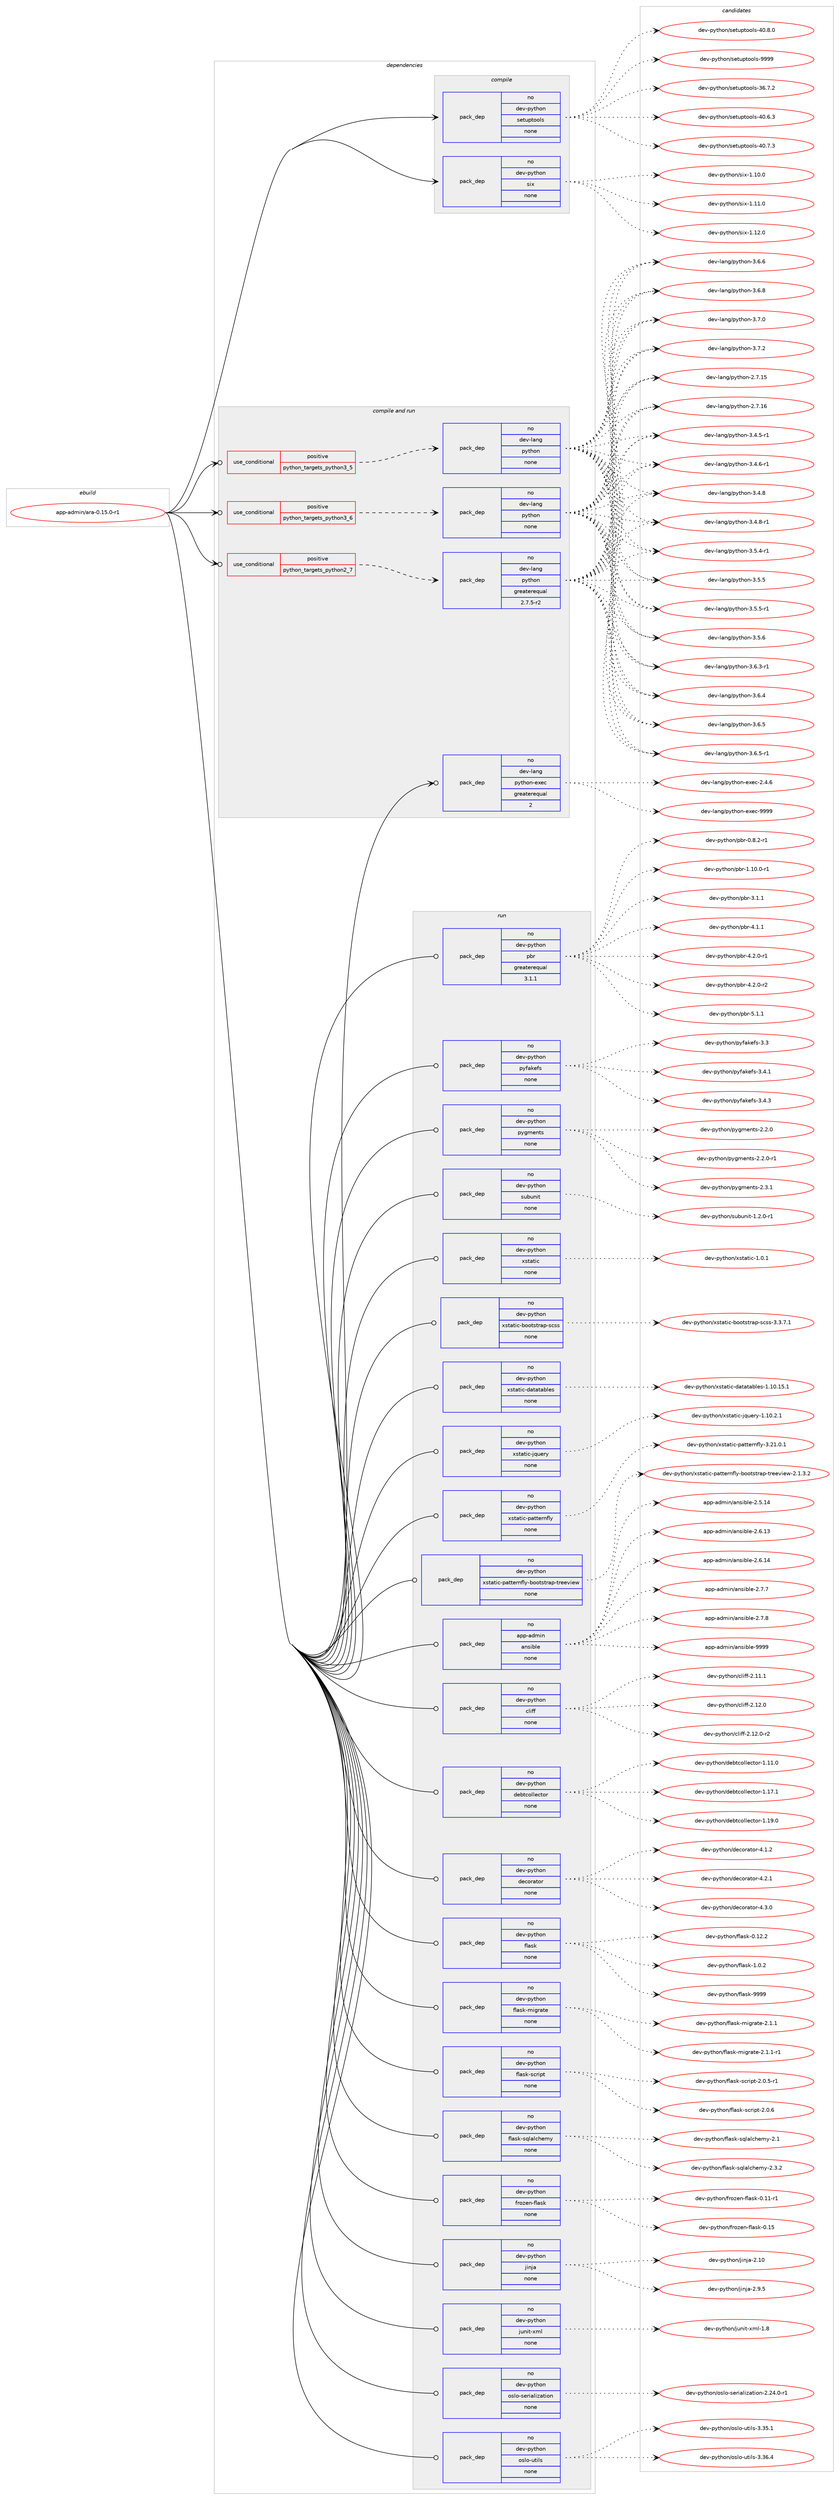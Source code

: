 digraph prolog {

# *************
# Graph options
# *************

newrank=true;
concentrate=true;
compound=true;
graph [rankdir=LR,fontname=Helvetica,fontsize=10,ranksep=1.5];#, ranksep=2.5, nodesep=0.2];
edge  [arrowhead=vee];
node  [fontname=Helvetica,fontsize=10];

# **********
# The ebuild
# **********

subgraph cluster_leftcol {
color=gray;
rank=same;
label=<<i>ebuild</i>>;
id [label="app-admin/ara-0.15.0-r1", color=red, width=4, href="../app-admin/ara-0.15.0-r1.svg"];
}

# ****************
# The dependencies
# ****************

subgraph cluster_midcol {
color=gray;
label=<<i>dependencies</i>>;
subgraph cluster_compile {
fillcolor="#eeeeee";
style=filled;
label=<<i>compile</i>>;
subgraph pack899775 {
dependency1263959 [label=<<TABLE BORDER="0" CELLBORDER="1" CELLSPACING="0" CELLPADDING="4" WIDTH="220"><TR><TD ROWSPAN="6" CELLPADDING="30">pack_dep</TD></TR><TR><TD WIDTH="110">no</TD></TR><TR><TD>dev-python</TD></TR><TR><TD>setuptools</TD></TR><TR><TD>none</TD></TR><TR><TD></TD></TR></TABLE>>, shape=none, color=blue];
}
id:e -> dependency1263959:w [weight=20,style="solid",arrowhead="vee"];
subgraph pack899776 {
dependency1263960 [label=<<TABLE BORDER="0" CELLBORDER="1" CELLSPACING="0" CELLPADDING="4" WIDTH="220"><TR><TD ROWSPAN="6" CELLPADDING="30">pack_dep</TD></TR><TR><TD WIDTH="110">no</TD></TR><TR><TD>dev-python</TD></TR><TR><TD>six</TD></TR><TR><TD>none</TD></TR><TR><TD></TD></TR></TABLE>>, shape=none, color=blue];
}
id:e -> dependency1263960:w [weight=20,style="solid",arrowhead="vee"];
}
subgraph cluster_compileandrun {
fillcolor="#eeeeee";
style=filled;
label=<<i>compile and run</i>>;
subgraph cond344611 {
dependency1263961 [label=<<TABLE BORDER="0" CELLBORDER="1" CELLSPACING="0" CELLPADDING="4"><TR><TD ROWSPAN="3" CELLPADDING="10">use_conditional</TD></TR><TR><TD>positive</TD></TR><TR><TD>python_targets_python2_7</TD></TR></TABLE>>, shape=none, color=red];
subgraph pack899777 {
dependency1263962 [label=<<TABLE BORDER="0" CELLBORDER="1" CELLSPACING="0" CELLPADDING="4" WIDTH="220"><TR><TD ROWSPAN="6" CELLPADDING="30">pack_dep</TD></TR><TR><TD WIDTH="110">no</TD></TR><TR><TD>dev-lang</TD></TR><TR><TD>python</TD></TR><TR><TD>greaterequal</TD></TR><TR><TD>2.7.5-r2</TD></TR></TABLE>>, shape=none, color=blue];
}
dependency1263961:e -> dependency1263962:w [weight=20,style="dashed",arrowhead="vee"];
}
id:e -> dependency1263961:w [weight=20,style="solid",arrowhead="odotvee"];
subgraph cond344612 {
dependency1263963 [label=<<TABLE BORDER="0" CELLBORDER="1" CELLSPACING="0" CELLPADDING="4"><TR><TD ROWSPAN="3" CELLPADDING="10">use_conditional</TD></TR><TR><TD>positive</TD></TR><TR><TD>python_targets_python3_5</TD></TR></TABLE>>, shape=none, color=red];
subgraph pack899778 {
dependency1263964 [label=<<TABLE BORDER="0" CELLBORDER="1" CELLSPACING="0" CELLPADDING="4" WIDTH="220"><TR><TD ROWSPAN="6" CELLPADDING="30">pack_dep</TD></TR><TR><TD WIDTH="110">no</TD></TR><TR><TD>dev-lang</TD></TR><TR><TD>python</TD></TR><TR><TD>none</TD></TR><TR><TD></TD></TR></TABLE>>, shape=none, color=blue];
}
dependency1263963:e -> dependency1263964:w [weight=20,style="dashed",arrowhead="vee"];
}
id:e -> dependency1263963:w [weight=20,style="solid",arrowhead="odotvee"];
subgraph cond344613 {
dependency1263965 [label=<<TABLE BORDER="0" CELLBORDER="1" CELLSPACING="0" CELLPADDING="4"><TR><TD ROWSPAN="3" CELLPADDING="10">use_conditional</TD></TR><TR><TD>positive</TD></TR><TR><TD>python_targets_python3_6</TD></TR></TABLE>>, shape=none, color=red];
subgraph pack899779 {
dependency1263966 [label=<<TABLE BORDER="0" CELLBORDER="1" CELLSPACING="0" CELLPADDING="4" WIDTH="220"><TR><TD ROWSPAN="6" CELLPADDING="30">pack_dep</TD></TR><TR><TD WIDTH="110">no</TD></TR><TR><TD>dev-lang</TD></TR><TR><TD>python</TD></TR><TR><TD>none</TD></TR><TR><TD></TD></TR></TABLE>>, shape=none, color=blue];
}
dependency1263965:e -> dependency1263966:w [weight=20,style="dashed",arrowhead="vee"];
}
id:e -> dependency1263965:w [weight=20,style="solid",arrowhead="odotvee"];
subgraph pack899780 {
dependency1263967 [label=<<TABLE BORDER="0" CELLBORDER="1" CELLSPACING="0" CELLPADDING="4" WIDTH="220"><TR><TD ROWSPAN="6" CELLPADDING="30">pack_dep</TD></TR><TR><TD WIDTH="110">no</TD></TR><TR><TD>dev-lang</TD></TR><TR><TD>python-exec</TD></TR><TR><TD>greaterequal</TD></TR><TR><TD>2</TD></TR></TABLE>>, shape=none, color=blue];
}
id:e -> dependency1263967:w [weight=20,style="solid",arrowhead="odotvee"];
}
subgraph cluster_run {
fillcolor="#eeeeee";
style=filled;
label=<<i>run</i>>;
subgraph pack899781 {
dependency1263968 [label=<<TABLE BORDER="0" CELLBORDER="1" CELLSPACING="0" CELLPADDING="4" WIDTH="220"><TR><TD ROWSPAN="6" CELLPADDING="30">pack_dep</TD></TR><TR><TD WIDTH="110">no</TD></TR><TR><TD>app-admin</TD></TR><TR><TD>ansible</TD></TR><TR><TD>none</TD></TR><TR><TD></TD></TR></TABLE>>, shape=none, color=blue];
}
id:e -> dependency1263968:w [weight=20,style="solid",arrowhead="odot"];
subgraph pack899782 {
dependency1263969 [label=<<TABLE BORDER="0" CELLBORDER="1" CELLSPACING="0" CELLPADDING="4" WIDTH="220"><TR><TD ROWSPAN="6" CELLPADDING="30">pack_dep</TD></TR><TR><TD WIDTH="110">no</TD></TR><TR><TD>dev-python</TD></TR><TR><TD>cliff</TD></TR><TR><TD>none</TD></TR><TR><TD></TD></TR></TABLE>>, shape=none, color=blue];
}
id:e -> dependency1263969:w [weight=20,style="solid",arrowhead="odot"];
subgraph pack899783 {
dependency1263970 [label=<<TABLE BORDER="0" CELLBORDER="1" CELLSPACING="0" CELLPADDING="4" WIDTH="220"><TR><TD ROWSPAN="6" CELLPADDING="30">pack_dep</TD></TR><TR><TD WIDTH="110">no</TD></TR><TR><TD>dev-python</TD></TR><TR><TD>debtcollector</TD></TR><TR><TD>none</TD></TR><TR><TD></TD></TR></TABLE>>, shape=none, color=blue];
}
id:e -> dependency1263970:w [weight=20,style="solid",arrowhead="odot"];
subgraph pack899784 {
dependency1263971 [label=<<TABLE BORDER="0" CELLBORDER="1" CELLSPACING="0" CELLPADDING="4" WIDTH="220"><TR><TD ROWSPAN="6" CELLPADDING="30">pack_dep</TD></TR><TR><TD WIDTH="110">no</TD></TR><TR><TD>dev-python</TD></TR><TR><TD>decorator</TD></TR><TR><TD>none</TD></TR><TR><TD></TD></TR></TABLE>>, shape=none, color=blue];
}
id:e -> dependency1263971:w [weight=20,style="solid",arrowhead="odot"];
subgraph pack899785 {
dependency1263972 [label=<<TABLE BORDER="0" CELLBORDER="1" CELLSPACING="0" CELLPADDING="4" WIDTH="220"><TR><TD ROWSPAN="6" CELLPADDING="30">pack_dep</TD></TR><TR><TD WIDTH="110">no</TD></TR><TR><TD>dev-python</TD></TR><TR><TD>flask</TD></TR><TR><TD>none</TD></TR><TR><TD></TD></TR></TABLE>>, shape=none, color=blue];
}
id:e -> dependency1263972:w [weight=20,style="solid",arrowhead="odot"];
subgraph pack899786 {
dependency1263973 [label=<<TABLE BORDER="0" CELLBORDER="1" CELLSPACING="0" CELLPADDING="4" WIDTH="220"><TR><TD ROWSPAN="6" CELLPADDING="30">pack_dep</TD></TR><TR><TD WIDTH="110">no</TD></TR><TR><TD>dev-python</TD></TR><TR><TD>flask-migrate</TD></TR><TR><TD>none</TD></TR><TR><TD></TD></TR></TABLE>>, shape=none, color=blue];
}
id:e -> dependency1263973:w [weight=20,style="solid",arrowhead="odot"];
subgraph pack899787 {
dependency1263974 [label=<<TABLE BORDER="0" CELLBORDER="1" CELLSPACING="0" CELLPADDING="4" WIDTH="220"><TR><TD ROWSPAN="6" CELLPADDING="30">pack_dep</TD></TR><TR><TD WIDTH="110">no</TD></TR><TR><TD>dev-python</TD></TR><TR><TD>flask-script</TD></TR><TR><TD>none</TD></TR><TR><TD></TD></TR></TABLE>>, shape=none, color=blue];
}
id:e -> dependency1263974:w [weight=20,style="solid",arrowhead="odot"];
subgraph pack899788 {
dependency1263975 [label=<<TABLE BORDER="0" CELLBORDER="1" CELLSPACING="0" CELLPADDING="4" WIDTH="220"><TR><TD ROWSPAN="6" CELLPADDING="30">pack_dep</TD></TR><TR><TD WIDTH="110">no</TD></TR><TR><TD>dev-python</TD></TR><TR><TD>flask-sqlalchemy</TD></TR><TR><TD>none</TD></TR><TR><TD></TD></TR></TABLE>>, shape=none, color=blue];
}
id:e -> dependency1263975:w [weight=20,style="solid",arrowhead="odot"];
subgraph pack899789 {
dependency1263976 [label=<<TABLE BORDER="0" CELLBORDER="1" CELLSPACING="0" CELLPADDING="4" WIDTH="220"><TR><TD ROWSPAN="6" CELLPADDING="30">pack_dep</TD></TR><TR><TD WIDTH="110">no</TD></TR><TR><TD>dev-python</TD></TR><TR><TD>frozen-flask</TD></TR><TR><TD>none</TD></TR><TR><TD></TD></TR></TABLE>>, shape=none, color=blue];
}
id:e -> dependency1263976:w [weight=20,style="solid",arrowhead="odot"];
subgraph pack899790 {
dependency1263977 [label=<<TABLE BORDER="0" CELLBORDER="1" CELLSPACING="0" CELLPADDING="4" WIDTH="220"><TR><TD ROWSPAN="6" CELLPADDING="30">pack_dep</TD></TR><TR><TD WIDTH="110">no</TD></TR><TR><TD>dev-python</TD></TR><TR><TD>jinja</TD></TR><TR><TD>none</TD></TR><TR><TD></TD></TR></TABLE>>, shape=none, color=blue];
}
id:e -> dependency1263977:w [weight=20,style="solid",arrowhead="odot"];
subgraph pack899791 {
dependency1263978 [label=<<TABLE BORDER="0" CELLBORDER="1" CELLSPACING="0" CELLPADDING="4" WIDTH="220"><TR><TD ROWSPAN="6" CELLPADDING="30">pack_dep</TD></TR><TR><TD WIDTH="110">no</TD></TR><TR><TD>dev-python</TD></TR><TR><TD>junit-xml</TD></TR><TR><TD>none</TD></TR><TR><TD></TD></TR></TABLE>>, shape=none, color=blue];
}
id:e -> dependency1263978:w [weight=20,style="solid",arrowhead="odot"];
subgraph pack899792 {
dependency1263979 [label=<<TABLE BORDER="0" CELLBORDER="1" CELLSPACING="0" CELLPADDING="4" WIDTH="220"><TR><TD ROWSPAN="6" CELLPADDING="30">pack_dep</TD></TR><TR><TD WIDTH="110">no</TD></TR><TR><TD>dev-python</TD></TR><TR><TD>oslo-serialization</TD></TR><TR><TD>none</TD></TR><TR><TD></TD></TR></TABLE>>, shape=none, color=blue];
}
id:e -> dependency1263979:w [weight=20,style="solid",arrowhead="odot"];
subgraph pack899793 {
dependency1263980 [label=<<TABLE BORDER="0" CELLBORDER="1" CELLSPACING="0" CELLPADDING="4" WIDTH="220"><TR><TD ROWSPAN="6" CELLPADDING="30">pack_dep</TD></TR><TR><TD WIDTH="110">no</TD></TR><TR><TD>dev-python</TD></TR><TR><TD>oslo-utils</TD></TR><TR><TD>none</TD></TR><TR><TD></TD></TR></TABLE>>, shape=none, color=blue];
}
id:e -> dependency1263980:w [weight=20,style="solid",arrowhead="odot"];
subgraph pack899794 {
dependency1263981 [label=<<TABLE BORDER="0" CELLBORDER="1" CELLSPACING="0" CELLPADDING="4" WIDTH="220"><TR><TD ROWSPAN="6" CELLPADDING="30">pack_dep</TD></TR><TR><TD WIDTH="110">no</TD></TR><TR><TD>dev-python</TD></TR><TR><TD>pbr</TD></TR><TR><TD>greaterequal</TD></TR><TR><TD>3.1.1</TD></TR></TABLE>>, shape=none, color=blue];
}
id:e -> dependency1263981:w [weight=20,style="solid",arrowhead="odot"];
subgraph pack899795 {
dependency1263982 [label=<<TABLE BORDER="0" CELLBORDER="1" CELLSPACING="0" CELLPADDING="4" WIDTH="220"><TR><TD ROWSPAN="6" CELLPADDING="30">pack_dep</TD></TR><TR><TD WIDTH="110">no</TD></TR><TR><TD>dev-python</TD></TR><TR><TD>pyfakefs</TD></TR><TR><TD>none</TD></TR><TR><TD></TD></TR></TABLE>>, shape=none, color=blue];
}
id:e -> dependency1263982:w [weight=20,style="solid",arrowhead="odot"];
subgraph pack899796 {
dependency1263983 [label=<<TABLE BORDER="0" CELLBORDER="1" CELLSPACING="0" CELLPADDING="4" WIDTH="220"><TR><TD ROWSPAN="6" CELLPADDING="30">pack_dep</TD></TR><TR><TD WIDTH="110">no</TD></TR><TR><TD>dev-python</TD></TR><TR><TD>pygments</TD></TR><TR><TD>none</TD></TR><TR><TD></TD></TR></TABLE>>, shape=none, color=blue];
}
id:e -> dependency1263983:w [weight=20,style="solid",arrowhead="odot"];
subgraph pack899797 {
dependency1263984 [label=<<TABLE BORDER="0" CELLBORDER="1" CELLSPACING="0" CELLPADDING="4" WIDTH="220"><TR><TD ROWSPAN="6" CELLPADDING="30">pack_dep</TD></TR><TR><TD WIDTH="110">no</TD></TR><TR><TD>dev-python</TD></TR><TR><TD>subunit</TD></TR><TR><TD>none</TD></TR><TR><TD></TD></TR></TABLE>>, shape=none, color=blue];
}
id:e -> dependency1263984:w [weight=20,style="solid",arrowhead="odot"];
subgraph pack899798 {
dependency1263985 [label=<<TABLE BORDER="0" CELLBORDER="1" CELLSPACING="0" CELLPADDING="4" WIDTH="220"><TR><TD ROWSPAN="6" CELLPADDING="30">pack_dep</TD></TR><TR><TD WIDTH="110">no</TD></TR><TR><TD>dev-python</TD></TR><TR><TD>xstatic</TD></TR><TR><TD>none</TD></TR><TR><TD></TD></TR></TABLE>>, shape=none, color=blue];
}
id:e -> dependency1263985:w [weight=20,style="solid",arrowhead="odot"];
subgraph pack899799 {
dependency1263986 [label=<<TABLE BORDER="0" CELLBORDER="1" CELLSPACING="0" CELLPADDING="4" WIDTH="220"><TR><TD ROWSPAN="6" CELLPADDING="30">pack_dep</TD></TR><TR><TD WIDTH="110">no</TD></TR><TR><TD>dev-python</TD></TR><TR><TD>xstatic-bootstrap-scss</TD></TR><TR><TD>none</TD></TR><TR><TD></TD></TR></TABLE>>, shape=none, color=blue];
}
id:e -> dependency1263986:w [weight=20,style="solid",arrowhead="odot"];
subgraph pack899800 {
dependency1263987 [label=<<TABLE BORDER="0" CELLBORDER="1" CELLSPACING="0" CELLPADDING="4" WIDTH="220"><TR><TD ROWSPAN="6" CELLPADDING="30">pack_dep</TD></TR><TR><TD WIDTH="110">no</TD></TR><TR><TD>dev-python</TD></TR><TR><TD>xstatic-datatables</TD></TR><TR><TD>none</TD></TR><TR><TD></TD></TR></TABLE>>, shape=none, color=blue];
}
id:e -> dependency1263987:w [weight=20,style="solid",arrowhead="odot"];
subgraph pack899801 {
dependency1263988 [label=<<TABLE BORDER="0" CELLBORDER="1" CELLSPACING="0" CELLPADDING="4" WIDTH="220"><TR><TD ROWSPAN="6" CELLPADDING="30">pack_dep</TD></TR><TR><TD WIDTH="110">no</TD></TR><TR><TD>dev-python</TD></TR><TR><TD>xstatic-jquery</TD></TR><TR><TD>none</TD></TR><TR><TD></TD></TR></TABLE>>, shape=none, color=blue];
}
id:e -> dependency1263988:w [weight=20,style="solid",arrowhead="odot"];
subgraph pack899802 {
dependency1263989 [label=<<TABLE BORDER="0" CELLBORDER="1" CELLSPACING="0" CELLPADDING="4" WIDTH="220"><TR><TD ROWSPAN="6" CELLPADDING="30">pack_dep</TD></TR><TR><TD WIDTH="110">no</TD></TR><TR><TD>dev-python</TD></TR><TR><TD>xstatic-patternfly</TD></TR><TR><TD>none</TD></TR><TR><TD></TD></TR></TABLE>>, shape=none, color=blue];
}
id:e -> dependency1263989:w [weight=20,style="solid",arrowhead="odot"];
subgraph pack899803 {
dependency1263990 [label=<<TABLE BORDER="0" CELLBORDER="1" CELLSPACING="0" CELLPADDING="4" WIDTH="220"><TR><TD ROWSPAN="6" CELLPADDING="30">pack_dep</TD></TR><TR><TD WIDTH="110">no</TD></TR><TR><TD>dev-python</TD></TR><TR><TD>xstatic-patternfly-bootstrap-treeview</TD></TR><TR><TD>none</TD></TR><TR><TD></TD></TR></TABLE>>, shape=none, color=blue];
}
id:e -> dependency1263990:w [weight=20,style="solid",arrowhead="odot"];
}
}

# **************
# The candidates
# **************

subgraph cluster_choices {
rank=same;
color=gray;
label=<<i>candidates</i>>;

subgraph choice899775 {
color=black;
nodesep=1;
choice100101118451121211161041111104711510111611711211611111110811545515446554650 [label="dev-python/setuptools-36.7.2", color=red, width=4,href="../dev-python/setuptools-36.7.2.svg"];
choice100101118451121211161041111104711510111611711211611111110811545524846544651 [label="dev-python/setuptools-40.6.3", color=red, width=4,href="../dev-python/setuptools-40.6.3.svg"];
choice100101118451121211161041111104711510111611711211611111110811545524846554651 [label="dev-python/setuptools-40.7.3", color=red, width=4,href="../dev-python/setuptools-40.7.3.svg"];
choice100101118451121211161041111104711510111611711211611111110811545524846564648 [label="dev-python/setuptools-40.8.0", color=red, width=4,href="../dev-python/setuptools-40.8.0.svg"];
choice10010111845112121116104111110471151011161171121161111111081154557575757 [label="dev-python/setuptools-9999", color=red, width=4,href="../dev-python/setuptools-9999.svg"];
dependency1263959:e -> choice100101118451121211161041111104711510111611711211611111110811545515446554650:w [style=dotted,weight="100"];
dependency1263959:e -> choice100101118451121211161041111104711510111611711211611111110811545524846544651:w [style=dotted,weight="100"];
dependency1263959:e -> choice100101118451121211161041111104711510111611711211611111110811545524846554651:w [style=dotted,weight="100"];
dependency1263959:e -> choice100101118451121211161041111104711510111611711211611111110811545524846564648:w [style=dotted,weight="100"];
dependency1263959:e -> choice10010111845112121116104111110471151011161171121161111111081154557575757:w [style=dotted,weight="100"];
}
subgraph choice899776 {
color=black;
nodesep=1;
choice100101118451121211161041111104711510512045494649484648 [label="dev-python/six-1.10.0", color=red, width=4,href="../dev-python/six-1.10.0.svg"];
choice100101118451121211161041111104711510512045494649494648 [label="dev-python/six-1.11.0", color=red, width=4,href="../dev-python/six-1.11.0.svg"];
choice100101118451121211161041111104711510512045494649504648 [label="dev-python/six-1.12.0", color=red, width=4,href="../dev-python/six-1.12.0.svg"];
dependency1263960:e -> choice100101118451121211161041111104711510512045494649484648:w [style=dotted,weight="100"];
dependency1263960:e -> choice100101118451121211161041111104711510512045494649494648:w [style=dotted,weight="100"];
dependency1263960:e -> choice100101118451121211161041111104711510512045494649504648:w [style=dotted,weight="100"];
}
subgraph choice899777 {
color=black;
nodesep=1;
choice10010111845108971101034711212111610411111045504655464953 [label="dev-lang/python-2.7.15", color=red, width=4,href="../dev-lang/python-2.7.15.svg"];
choice10010111845108971101034711212111610411111045504655464954 [label="dev-lang/python-2.7.16", color=red, width=4,href="../dev-lang/python-2.7.16.svg"];
choice1001011184510897110103471121211161041111104551465246534511449 [label="dev-lang/python-3.4.5-r1", color=red, width=4,href="../dev-lang/python-3.4.5-r1.svg"];
choice1001011184510897110103471121211161041111104551465246544511449 [label="dev-lang/python-3.4.6-r1", color=red, width=4,href="../dev-lang/python-3.4.6-r1.svg"];
choice100101118451089711010347112121116104111110455146524656 [label="dev-lang/python-3.4.8", color=red, width=4,href="../dev-lang/python-3.4.8.svg"];
choice1001011184510897110103471121211161041111104551465246564511449 [label="dev-lang/python-3.4.8-r1", color=red, width=4,href="../dev-lang/python-3.4.8-r1.svg"];
choice1001011184510897110103471121211161041111104551465346524511449 [label="dev-lang/python-3.5.4-r1", color=red, width=4,href="../dev-lang/python-3.5.4-r1.svg"];
choice100101118451089711010347112121116104111110455146534653 [label="dev-lang/python-3.5.5", color=red, width=4,href="../dev-lang/python-3.5.5.svg"];
choice1001011184510897110103471121211161041111104551465346534511449 [label="dev-lang/python-3.5.5-r1", color=red, width=4,href="../dev-lang/python-3.5.5-r1.svg"];
choice100101118451089711010347112121116104111110455146534654 [label="dev-lang/python-3.5.6", color=red, width=4,href="../dev-lang/python-3.5.6.svg"];
choice1001011184510897110103471121211161041111104551465446514511449 [label="dev-lang/python-3.6.3-r1", color=red, width=4,href="../dev-lang/python-3.6.3-r1.svg"];
choice100101118451089711010347112121116104111110455146544652 [label="dev-lang/python-3.6.4", color=red, width=4,href="../dev-lang/python-3.6.4.svg"];
choice100101118451089711010347112121116104111110455146544653 [label="dev-lang/python-3.6.5", color=red, width=4,href="../dev-lang/python-3.6.5.svg"];
choice1001011184510897110103471121211161041111104551465446534511449 [label="dev-lang/python-3.6.5-r1", color=red, width=4,href="../dev-lang/python-3.6.5-r1.svg"];
choice100101118451089711010347112121116104111110455146544654 [label="dev-lang/python-3.6.6", color=red, width=4,href="../dev-lang/python-3.6.6.svg"];
choice100101118451089711010347112121116104111110455146544656 [label="dev-lang/python-3.6.8", color=red, width=4,href="../dev-lang/python-3.6.8.svg"];
choice100101118451089711010347112121116104111110455146554648 [label="dev-lang/python-3.7.0", color=red, width=4,href="../dev-lang/python-3.7.0.svg"];
choice100101118451089711010347112121116104111110455146554650 [label="dev-lang/python-3.7.2", color=red, width=4,href="../dev-lang/python-3.7.2.svg"];
dependency1263962:e -> choice10010111845108971101034711212111610411111045504655464953:w [style=dotted,weight="100"];
dependency1263962:e -> choice10010111845108971101034711212111610411111045504655464954:w [style=dotted,weight="100"];
dependency1263962:e -> choice1001011184510897110103471121211161041111104551465246534511449:w [style=dotted,weight="100"];
dependency1263962:e -> choice1001011184510897110103471121211161041111104551465246544511449:w [style=dotted,weight="100"];
dependency1263962:e -> choice100101118451089711010347112121116104111110455146524656:w [style=dotted,weight="100"];
dependency1263962:e -> choice1001011184510897110103471121211161041111104551465246564511449:w [style=dotted,weight="100"];
dependency1263962:e -> choice1001011184510897110103471121211161041111104551465346524511449:w [style=dotted,weight="100"];
dependency1263962:e -> choice100101118451089711010347112121116104111110455146534653:w [style=dotted,weight="100"];
dependency1263962:e -> choice1001011184510897110103471121211161041111104551465346534511449:w [style=dotted,weight="100"];
dependency1263962:e -> choice100101118451089711010347112121116104111110455146534654:w [style=dotted,weight="100"];
dependency1263962:e -> choice1001011184510897110103471121211161041111104551465446514511449:w [style=dotted,weight="100"];
dependency1263962:e -> choice100101118451089711010347112121116104111110455146544652:w [style=dotted,weight="100"];
dependency1263962:e -> choice100101118451089711010347112121116104111110455146544653:w [style=dotted,weight="100"];
dependency1263962:e -> choice1001011184510897110103471121211161041111104551465446534511449:w [style=dotted,weight="100"];
dependency1263962:e -> choice100101118451089711010347112121116104111110455146544654:w [style=dotted,weight="100"];
dependency1263962:e -> choice100101118451089711010347112121116104111110455146544656:w [style=dotted,weight="100"];
dependency1263962:e -> choice100101118451089711010347112121116104111110455146554648:w [style=dotted,weight="100"];
dependency1263962:e -> choice100101118451089711010347112121116104111110455146554650:w [style=dotted,weight="100"];
}
subgraph choice899778 {
color=black;
nodesep=1;
choice10010111845108971101034711212111610411111045504655464953 [label="dev-lang/python-2.7.15", color=red, width=4,href="../dev-lang/python-2.7.15.svg"];
choice10010111845108971101034711212111610411111045504655464954 [label="dev-lang/python-2.7.16", color=red, width=4,href="../dev-lang/python-2.7.16.svg"];
choice1001011184510897110103471121211161041111104551465246534511449 [label="dev-lang/python-3.4.5-r1", color=red, width=4,href="../dev-lang/python-3.4.5-r1.svg"];
choice1001011184510897110103471121211161041111104551465246544511449 [label="dev-lang/python-3.4.6-r1", color=red, width=4,href="../dev-lang/python-3.4.6-r1.svg"];
choice100101118451089711010347112121116104111110455146524656 [label="dev-lang/python-3.4.8", color=red, width=4,href="../dev-lang/python-3.4.8.svg"];
choice1001011184510897110103471121211161041111104551465246564511449 [label="dev-lang/python-3.4.8-r1", color=red, width=4,href="../dev-lang/python-3.4.8-r1.svg"];
choice1001011184510897110103471121211161041111104551465346524511449 [label="dev-lang/python-3.5.4-r1", color=red, width=4,href="../dev-lang/python-3.5.4-r1.svg"];
choice100101118451089711010347112121116104111110455146534653 [label="dev-lang/python-3.5.5", color=red, width=4,href="../dev-lang/python-3.5.5.svg"];
choice1001011184510897110103471121211161041111104551465346534511449 [label="dev-lang/python-3.5.5-r1", color=red, width=4,href="../dev-lang/python-3.5.5-r1.svg"];
choice100101118451089711010347112121116104111110455146534654 [label="dev-lang/python-3.5.6", color=red, width=4,href="../dev-lang/python-3.5.6.svg"];
choice1001011184510897110103471121211161041111104551465446514511449 [label="dev-lang/python-3.6.3-r1", color=red, width=4,href="../dev-lang/python-3.6.3-r1.svg"];
choice100101118451089711010347112121116104111110455146544652 [label="dev-lang/python-3.6.4", color=red, width=4,href="../dev-lang/python-3.6.4.svg"];
choice100101118451089711010347112121116104111110455146544653 [label="dev-lang/python-3.6.5", color=red, width=4,href="../dev-lang/python-3.6.5.svg"];
choice1001011184510897110103471121211161041111104551465446534511449 [label="dev-lang/python-3.6.5-r1", color=red, width=4,href="../dev-lang/python-3.6.5-r1.svg"];
choice100101118451089711010347112121116104111110455146544654 [label="dev-lang/python-3.6.6", color=red, width=4,href="../dev-lang/python-3.6.6.svg"];
choice100101118451089711010347112121116104111110455146544656 [label="dev-lang/python-3.6.8", color=red, width=4,href="../dev-lang/python-3.6.8.svg"];
choice100101118451089711010347112121116104111110455146554648 [label="dev-lang/python-3.7.0", color=red, width=4,href="../dev-lang/python-3.7.0.svg"];
choice100101118451089711010347112121116104111110455146554650 [label="dev-lang/python-3.7.2", color=red, width=4,href="../dev-lang/python-3.7.2.svg"];
dependency1263964:e -> choice10010111845108971101034711212111610411111045504655464953:w [style=dotted,weight="100"];
dependency1263964:e -> choice10010111845108971101034711212111610411111045504655464954:w [style=dotted,weight="100"];
dependency1263964:e -> choice1001011184510897110103471121211161041111104551465246534511449:w [style=dotted,weight="100"];
dependency1263964:e -> choice1001011184510897110103471121211161041111104551465246544511449:w [style=dotted,weight="100"];
dependency1263964:e -> choice100101118451089711010347112121116104111110455146524656:w [style=dotted,weight="100"];
dependency1263964:e -> choice1001011184510897110103471121211161041111104551465246564511449:w [style=dotted,weight="100"];
dependency1263964:e -> choice1001011184510897110103471121211161041111104551465346524511449:w [style=dotted,weight="100"];
dependency1263964:e -> choice100101118451089711010347112121116104111110455146534653:w [style=dotted,weight="100"];
dependency1263964:e -> choice1001011184510897110103471121211161041111104551465346534511449:w [style=dotted,weight="100"];
dependency1263964:e -> choice100101118451089711010347112121116104111110455146534654:w [style=dotted,weight="100"];
dependency1263964:e -> choice1001011184510897110103471121211161041111104551465446514511449:w [style=dotted,weight="100"];
dependency1263964:e -> choice100101118451089711010347112121116104111110455146544652:w [style=dotted,weight="100"];
dependency1263964:e -> choice100101118451089711010347112121116104111110455146544653:w [style=dotted,weight="100"];
dependency1263964:e -> choice1001011184510897110103471121211161041111104551465446534511449:w [style=dotted,weight="100"];
dependency1263964:e -> choice100101118451089711010347112121116104111110455146544654:w [style=dotted,weight="100"];
dependency1263964:e -> choice100101118451089711010347112121116104111110455146544656:w [style=dotted,weight="100"];
dependency1263964:e -> choice100101118451089711010347112121116104111110455146554648:w [style=dotted,weight="100"];
dependency1263964:e -> choice100101118451089711010347112121116104111110455146554650:w [style=dotted,weight="100"];
}
subgraph choice899779 {
color=black;
nodesep=1;
choice10010111845108971101034711212111610411111045504655464953 [label="dev-lang/python-2.7.15", color=red, width=4,href="../dev-lang/python-2.7.15.svg"];
choice10010111845108971101034711212111610411111045504655464954 [label="dev-lang/python-2.7.16", color=red, width=4,href="../dev-lang/python-2.7.16.svg"];
choice1001011184510897110103471121211161041111104551465246534511449 [label="dev-lang/python-3.4.5-r1", color=red, width=4,href="../dev-lang/python-3.4.5-r1.svg"];
choice1001011184510897110103471121211161041111104551465246544511449 [label="dev-lang/python-3.4.6-r1", color=red, width=4,href="../dev-lang/python-3.4.6-r1.svg"];
choice100101118451089711010347112121116104111110455146524656 [label="dev-lang/python-3.4.8", color=red, width=4,href="../dev-lang/python-3.4.8.svg"];
choice1001011184510897110103471121211161041111104551465246564511449 [label="dev-lang/python-3.4.8-r1", color=red, width=4,href="../dev-lang/python-3.4.8-r1.svg"];
choice1001011184510897110103471121211161041111104551465346524511449 [label="dev-lang/python-3.5.4-r1", color=red, width=4,href="../dev-lang/python-3.5.4-r1.svg"];
choice100101118451089711010347112121116104111110455146534653 [label="dev-lang/python-3.5.5", color=red, width=4,href="../dev-lang/python-3.5.5.svg"];
choice1001011184510897110103471121211161041111104551465346534511449 [label="dev-lang/python-3.5.5-r1", color=red, width=4,href="../dev-lang/python-3.5.5-r1.svg"];
choice100101118451089711010347112121116104111110455146534654 [label="dev-lang/python-3.5.6", color=red, width=4,href="../dev-lang/python-3.5.6.svg"];
choice1001011184510897110103471121211161041111104551465446514511449 [label="dev-lang/python-3.6.3-r1", color=red, width=4,href="../dev-lang/python-3.6.3-r1.svg"];
choice100101118451089711010347112121116104111110455146544652 [label="dev-lang/python-3.6.4", color=red, width=4,href="../dev-lang/python-3.6.4.svg"];
choice100101118451089711010347112121116104111110455146544653 [label="dev-lang/python-3.6.5", color=red, width=4,href="../dev-lang/python-3.6.5.svg"];
choice1001011184510897110103471121211161041111104551465446534511449 [label="dev-lang/python-3.6.5-r1", color=red, width=4,href="../dev-lang/python-3.6.5-r1.svg"];
choice100101118451089711010347112121116104111110455146544654 [label="dev-lang/python-3.6.6", color=red, width=4,href="../dev-lang/python-3.6.6.svg"];
choice100101118451089711010347112121116104111110455146544656 [label="dev-lang/python-3.6.8", color=red, width=4,href="../dev-lang/python-3.6.8.svg"];
choice100101118451089711010347112121116104111110455146554648 [label="dev-lang/python-3.7.0", color=red, width=4,href="../dev-lang/python-3.7.0.svg"];
choice100101118451089711010347112121116104111110455146554650 [label="dev-lang/python-3.7.2", color=red, width=4,href="../dev-lang/python-3.7.2.svg"];
dependency1263966:e -> choice10010111845108971101034711212111610411111045504655464953:w [style=dotted,weight="100"];
dependency1263966:e -> choice10010111845108971101034711212111610411111045504655464954:w [style=dotted,weight="100"];
dependency1263966:e -> choice1001011184510897110103471121211161041111104551465246534511449:w [style=dotted,weight="100"];
dependency1263966:e -> choice1001011184510897110103471121211161041111104551465246544511449:w [style=dotted,weight="100"];
dependency1263966:e -> choice100101118451089711010347112121116104111110455146524656:w [style=dotted,weight="100"];
dependency1263966:e -> choice1001011184510897110103471121211161041111104551465246564511449:w [style=dotted,weight="100"];
dependency1263966:e -> choice1001011184510897110103471121211161041111104551465346524511449:w [style=dotted,weight="100"];
dependency1263966:e -> choice100101118451089711010347112121116104111110455146534653:w [style=dotted,weight="100"];
dependency1263966:e -> choice1001011184510897110103471121211161041111104551465346534511449:w [style=dotted,weight="100"];
dependency1263966:e -> choice100101118451089711010347112121116104111110455146534654:w [style=dotted,weight="100"];
dependency1263966:e -> choice1001011184510897110103471121211161041111104551465446514511449:w [style=dotted,weight="100"];
dependency1263966:e -> choice100101118451089711010347112121116104111110455146544652:w [style=dotted,weight="100"];
dependency1263966:e -> choice100101118451089711010347112121116104111110455146544653:w [style=dotted,weight="100"];
dependency1263966:e -> choice1001011184510897110103471121211161041111104551465446534511449:w [style=dotted,weight="100"];
dependency1263966:e -> choice100101118451089711010347112121116104111110455146544654:w [style=dotted,weight="100"];
dependency1263966:e -> choice100101118451089711010347112121116104111110455146544656:w [style=dotted,weight="100"];
dependency1263966:e -> choice100101118451089711010347112121116104111110455146554648:w [style=dotted,weight="100"];
dependency1263966:e -> choice100101118451089711010347112121116104111110455146554650:w [style=dotted,weight="100"];
}
subgraph choice899780 {
color=black;
nodesep=1;
choice1001011184510897110103471121211161041111104510112010199455046524654 [label="dev-lang/python-exec-2.4.6", color=red, width=4,href="../dev-lang/python-exec-2.4.6.svg"];
choice10010111845108971101034711212111610411111045101120101994557575757 [label="dev-lang/python-exec-9999", color=red, width=4,href="../dev-lang/python-exec-9999.svg"];
dependency1263967:e -> choice1001011184510897110103471121211161041111104510112010199455046524654:w [style=dotted,weight="100"];
dependency1263967:e -> choice10010111845108971101034711212111610411111045101120101994557575757:w [style=dotted,weight="100"];
}
subgraph choice899781 {
color=black;
nodesep=1;
choice97112112459710010910511047971101151059810810145504653464952 [label="app-admin/ansible-2.5.14", color=red, width=4,href="../app-admin/ansible-2.5.14.svg"];
choice97112112459710010910511047971101151059810810145504654464951 [label="app-admin/ansible-2.6.13", color=red, width=4,href="../app-admin/ansible-2.6.13.svg"];
choice97112112459710010910511047971101151059810810145504654464952 [label="app-admin/ansible-2.6.14", color=red, width=4,href="../app-admin/ansible-2.6.14.svg"];
choice971121124597100109105110479711011510598108101455046554655 [label="app-admin/ansible-2.7.7", color=red, width=4,href="../app-admin/ansible-2.7.7.svg"];
choice971121124597100109105110479711011510598108101455046554656 [label="app-admin/ansible-2.7.8", color=red, width=4,href="../app-admin/ansible-2.7.8.svg"];
choice9711211245971001091051104797110115105981081014557575757 [label="app-admin/ansible-9999", color=red, width=4,href="../app-admin/ansible-9999.svg"];
dependency1263968:e -> choice97112112459710010910511047971101151059810810145504653464952:w [style=dotted,weight="100"];
dependency1263968:e -> choice97112112459710010910511047971101151059810810145504654464951:w [style=dotted,weight="100"];
dependency1263968:e -> choice97112112459710010910511047971101151059810810145504654464952:w [style=dotted,weight="100"];
dependency1263968:e -> choice971121124597100109105110479711011510598108101455046554655:w [style=dotted,weight="100"];
dependency1263968:e -> choice971121124597100109105110479711011510598108101455046554656:w [style=dotted,weight="100"];
dependency1263968:e -> choice9711211245971001091051104797110115105981081014557575757:w [style=dotted,weight="100"];
}
subgraph choice899782 {
color=black;
nodesep=1;
choice10010111845112121116104111110479910810510210245504649494649 [label="dev-python/cliff-2.11.1", color=red, width=4,href="../dev-python/cliff-2.11.1.svg"];
choice10010111845112121116104111110479910810510210245504649504648 [label="dev-python/cliff-2.12.0", color=red, width=4,href="../dev-python/cliff-2.12.0.svg"];
choice100101118451121211161041111104799108105102102455046495046484511450 [label="dev-python/cliff-2.12.0-r2", color=red, width=4,href="../dev-python/cliff-2.12.0-r2.svg"];
dependency1263969:e -> choice10010111845112121116104111110479910810510210245504649494649:w [style=dotted,weight="100"];
dependency1263969:e -> choice10010111845112121116104111110479910810510210245504649504648:w [style=dotted,weight="100"];
dependency1263969:e -> choice100101118451121211161041111104799108105102102455046495046484511450:w [style=dotted,weight="100"];
}
subgraph choice899783 {
color=black;
nodesep=1;
choice100101118451121211161041111104710010198116991111081081019911611111445494649494648 [label="dev-python/debtcollector-1.11.0", color=red, width=4,href="../dev-python/debtcollector-1.11.0.svg"];
choice100101118451121211161041111104710010198116991111081081019911611111445494649554649 [label="dev-python/debtcollector-1.17.1", color=red, width=4,href="../dev-python/debtcollector-1.17.1.svg"];
choice100101118451121211161041111104710010198116991111081081019911611111445494649574648 [label="dev-python/debtcollector-1.19.0", color=red, width=4,href="../dev-python/debtcollector-1.19.0.svg"];
dependency1263970:e -> choice100101118451121211161041111104710010198116991111081081019911611111445494649494648:w [style=dotted,weight="100"];
dependency1263970:e -> choice100101118451121211161041111104710010198116991111081081019911611111445494649554649:w [style=dotted,weight="100"];
dependency1263970:e -> choice100101118451121211161041111104710010198116991111081081019911611111445494649574648:w [style=dotted,weight="100"];
}
subgraph choice899784 {
color=black;
nodesep=1;
choice10010111845112121116104111110471001019911111497116111114455246494650 [label="dev-python/decorator-4.1.2", color=red, width=4,href="../dev-python/decorator-4.1.2.svg"];
choice10010111845112121116104111110471001019911111497116111114455246504649 [label="dev-python/decorator-4.2.1", color=red, width=4,href="../dev-python/decorator-4.2.1.svg"];
choice10010111845112121116104111110471001019911111497116111114455246514648 [label="dev-python/decorator-4.3.0", color=red, width=4,href="../dev-python/decorator-4.3.0.svg"];
dependency1263971:e -> choice10010111845112121116104111110471001019911111497116111114455246494650:w [style=dotted,weight="100"];
dependency1263971:e -> choice10010111845112121116104111110471001019911111497116111114455246504649:w [style=dotted,weight="100"];
dependency1263971:e -> choice10010111845112121116104111110471001019911111497116111114455246514648:w [style=dotted,weight="100"];
}
subgraph choice899785 {
color=black;
nodesep=1;
choice10010111845112121116104111110471021089711510745484649504650 [label="dev-python/flask-0.12.2", color=red, width=4,href="../dev-python/flask-0.12.2.svg"];
choice100101118451121211161041111104710210897115107454946484650 [label="dev-python/flask-1.0.2", color=red, width=4,href="../dev-python/flask-1.0.2.svg"];
choice1001011184511212111610411111047102108971151074557575757 [label="dev-python/flask-9999", color=red, width=4,href="../dev-python/flask-9999.svg"];
dependency1263972:e -> choice10010111845112121116104111110471021089711510745484649504650:w [style=dotted,weight="100"];
dependency1263972:e -> choice100101118451121211161041111104710210897115107454946484650:w [style=dotted,weight="100"];
dependency1263972:e -> choice1001011184511212111610411111047102108971151074557575757:w [style=dotted,weight="100"];
}
subgraph choice899786 {
color=black;
nodesep=1;
choice1001011184511212111610411111047102108971151074510910510311497116101455046494649 [label="dev-python/flask-migrate-2.1.1", color=red, width=4,href="../dev-python/flask-migrate-2.1.1.svg"];
choice10010111845112121116104111110471021089711510745109105103114971161014550464946494511449 [label="dev-python/flask-migrate-2.1.1-r1", color=red, width=4,href="../dev-python/flask-migrate-2.1.1-r1.svg"];
dependency1263973:e -> choice1001011184511212111610411111047102108971151074510910510311497116101455046494649:w [style=dotted,weight="100"];
dependency1263973:e -> choice10010111845112121116104111110471021089711510745109105103114971161014550464946494511449:w [style=dotted,weight="100"];
}
subgraph choice899787 {
color=black;
nodesep=1;
choice10010111845112121116104111110471021089711510745115991141051121164550464846534511449 [label="dev-python/flask-script-2.0.5-r1", color=red, width=4,href="../dev-python/flask-script-2.0.5-r1.svg"];
choice1001011184511212111610411111047102108971151074511599114105112116455046484654 [label="dev-python/flask-script-2.0.6", color=red, width=4,href="../dev-python/flask-script-2.0.6.svg"];
dependency1263974:e -> choice10010111845112121116104111110471021089711510745115991141051121164550464846534511449:w [style=dotted,weight="100"];
dependency1263974:e -> choice1001011184511212111610411111047102108971151074511599114105112116455046484654:w [style=dotted,weight="100"];
}
subgraph choice899788 {
color=black;
nodesep=1;
choice10010111845112121116104111110471021089711510745115113108971089910410110912145504649 [label="dev-python/flask-sqlalchemy-2.1", color=red, width=4,href="../dev-python/flask-sqlalchemy-2.1.svg"];
choice100101118451121211161041111104710210897115107451151131089710899104101109121455046514650 [label="dev-python/flask-sqlalchemy-2.3.2", color=red, width=4,href="../dev-python/flask-sqlalchemy-2.3.2.svg"];
dependency1263975:e -> choice10010111845112121116104111110471021089711510745115113108971089910410110912145504649:w [style=dotted,weight="100"];
dependency1263975:e -> choice100101118451121211161041111104710210897115107451151131089710899104101109121455046514650:w [style=dotted,weight="100"];
}
subgraph choice899789 {
color=black;
nodesep=1;
choice1001011184511212111610411111047102114111122101110451021089711510745484649494511449 [label="dev-python/frozen-flask-0.11-r1", color=red, width=4,href="../dev-python/frozen-flask-0.11-r1.svg"];
choice100101118451121211161041111104710211411112210111045102108971151074548464953 [label="dev-python/frozen-flask-0.15", color=red, width=4,href="../dev-python/frozen-flask-0.15.svg"];
dependency1263976:e -> choice1001011184511212111610411111047102114111122101110451021089711510745484649494511449:w [style=dotted,weight="100"];
dependency1263976:e -> choice100101118451121211161041111104710211411112210111045102108971151074548464953:w [style=dotted,weight="100"];
}
subgraph choice899790 {
color=black;
nodesep=1;
choice1001011184511212111610411111047106105110106974550464948 [label="dev-python/jinja-2.10", color=red, width=4,href="../dev-python/jinja-2.10.svg"];
choice100101118451121211161041111104710610511010697455046574653 [label="dev-python/jinja-2.9.5", color=red, width=4,href="../dev-python/jinja-2.9.5.svg"];
dependency1263977:e -> choice1001011184511212111610411111047106105110106974550464948:w [style=dotted,weight="100"];
dependency1263977:e -> choice100101118451121211161041111104710610511010697455046574653:w [style=dotted,weight="100"];
}
subgraph choice899791 {
color=black;
nodesep=1;
choice10010111845112121116104111110471061171101051164512010910845494656 [label="dev-python/junit-xml-1.8", color=red, width=4,href="../dev-python/junit-xml-1.8.svg"];
dependency1263978:e -> choice10010111845112121116104111110471061171101051164512010910845494656:w [style=dotted,weight="100"];
}
subgraph choice899792 {
color=black;
nodesep=1;
choice1001011184511212111610411111047111115108111451151011141059710810512297116105111110455046505246484511449 [label="dev-python/oslo-serialization-2.24.0-r1", color=red, width=4,href="../dev-python/oslo-serialization-2.24.0-r1.svg"];
dependency1263979:e -> choice1001011184511212111610411111047111115108111451151011141059710810512297116105111110455046505246484511449:w [style=dotted,weight="100"];
}
subgraph choice899793 {
color=black;
nodesep=1;
choice10010111845112121116104111110471111151081114511711610510811545514651534649 [label="dev-python/oslo-utils-3.35.1", color=red, width=4,href="../dev-python/oslo-utils-3.35.1.svg"];
choice10010111845112121116104111110471111151081114511711610510811545514651544652 [label="dev-python/oslo-utils-3.36.4", color=red, width=4,href="../dev-python/oslo-utils-3.36.4.svg"];
dependency1263980:e -> choice10010111845112121116104111110471111151081114511711610510811545514651534649:w [style=dotted,weight="100"];
dependency1263980:e -> choice10010111845112121116104111110471111151081114511711610510811545514651544652:w [style=dotted,weight="100"];
}
subgraph choice899794 {
color=black;
nodesep=1;
choice1001011184511212111610411111047112981144548465646504511449 [label="dev-python/pbr-0.8.2-r1", color=red, width=4,href="../dev-python/pbr-0.8.2-r1.svg"];
choice100101118451121211161041111104711298114454946494846484511449 [label="dev-python/pbr-1.10.0-r1", color=red, width=4,href="../dev-python/pbr-1.10.0-r1.svg"];
choice100101118451121211161041111104711298114455146494649 [label="dev-python/pbr-3.1.1", color=red, width=4,href="../dev-python/pbr-3.1.1.svg"];
choice100101118451121211161041111104711298114455246494649 [label="dev-python/pbr-4.1.1", color=red, width=4,href="../dev-python/pbr-4.1.1.svg"];
choice1001011184511212111610411111047112981144552465046484511449 [label="dev-python/pbr-4.2.0-r1", color=red, width=4,href="../dev-python/pbr-4.2.0-r1.svg"];
choice1001011184511212111610411111047112981144552465046484511450 [label="dev-python/pbr-4.2.0-r2", color=red, width=4,href="../dev-python/pbr-4.2.0-r2.svg"];
choice100101118451121211161041111104711298114455346494649 [label="dev-python/pbr-5.1.1", color=red, width=4,href="../dev-python/pbr-5.1.1.svg"];
dependency1263981:e -> choice1001011184511212111610411111047112981144548465646504511449:w [style=dotted,weight="100"];
dependency1263981:e -> choice100101118451121211161041111104711298114454946494846484511449:w [style=dotted,weight="100"];
dependency1263981:e -> choice100101118451121211161041111104711298114455146494649:w [style=dotted,weight="100"];
dependency1263981:e -> choice100101118451121211161041111104711298114455246494649:w [style=dotted,weight="100"];
dependency1263981:e -> choice1001011184511212111610411111047112981144552465046484511449:w [style=dotted,weight="100"];
dependency1263981:e -> choice1001011184511212111610411111047112981144552465046484511450:w [style=dotted,weight="100"];
dependency1263981:e -> choice100101118451121211161041111104711298114455346494649:w [style=dotted,weight="100"];
}
subgraph choice899795 {
color=black;
nodesep=1;
choice10010111845112121116104111110471121211029710710110211545514651 [label="dev-python/pyfakefs-3.3", color=red, width=4,href="../dev-python/pyfakefs-3.3.svg"];
choice100101118451121211161041111104711212110297107101102115455146524649 [label="dev-python/pyfakefs-3.4.1", color=red, width=4,href="../dev-python/pyfakefs-3.4.1.svg"];
choice100101118451121211161041111104711212110297107101102115455146524651 [label="dev-python/pyfakefs-3.4.3", color=red, width=4,href="../dev-python/pyfakefs-3.4.3.svg"];
dependency1263982:e -> choice10010111845112121116104111110471121211029710710110211545514651:w [style=dotted,weight="100"];
dependency1263982:e -> choice100101118451121211161041111104711212110297107101102115455146524649:w [style=dotted,weight="100"];
dependency1263982:e -> choice100101118451121211161041111104711212110297107101102115455146524651:w [style=dotted,weight="100"];
}
subgraph choice899796 {
color=black;
nodesep=1;
choice1001011184511212111610411111047112121103109101110116115455046504648 [label="dev-python/pygments-2.2.0", color=red, width=4,href="../dev-python/pygments-2.2.0.svg"];
choice10010111845112121116104111110471121211031091011101161154550465046484511449 [label="dev-python/pygments-2.2.0-r1", color=red, width=4,href="../dev-python/pygments-2.2.0-r1.svg"];
choice1001011184511212111610411111047112121103109101110116115455046514649 [label="dev-python/pygments-2.3.1", color=red, width=4,href="../dev-python/pygments-2.3.1.svg"];
dependency1263983:e -> choice1001011184511212111610411111047112121103109101110116115455046504648:w [style=dotted,weight="100"];
dependency1263983:e -> choice10010111845112121116104111110471121211031091011101161154550465046484511449:w [style=dotted,weight="100"];
dependency1263983:e -> choice1001011184511212111610411111047112121103109101110116115455046514649:w [style=dotted,weight="100"];
}
subgraph choice899797 {
color=black;
nodesep=1;
choice1001011184511212111610411111047115117981171101051164549465046484511449 [label="dev-python/subunit-1.2.0-r1", color=red, width=4,href="../dev-python/subunit-1.2.0-r1.svg"];
dependency1263984:e -> choice1001011184511212111610411111047115117981171101051164549465046484511449:w [style=dotted,weight="100"];
}
subgraph choice899798 {
color=black;
nodesep=1;
choice10010111845112121116104111110471201151169711610599454946484649 [label="dev-python/xstatic-1.0.1", color=red, width=4,href="../dev-python/xstatic-1.0.1.svg"];
dependency1263985:e -> choice10010111845112121116104111110471201151169711610599454946484649:w [style=dotted,weight="100"];
}
subgraph choice899799 {
color=black;
nodesep=1;
choice1001011184511212111610411111047120115116971161059945981111111161151161149711245115991151154551465146554649 [label="dev-python/xstatic-bootstrap-scss-3.3.7.1", color=red, width=4,href="../dev-python/xstatic-bootstrap-scss-3.3.7.1.svg"];
dependency1263986:e -> choice1001011184511212111610411111047120115116971161059945981111111161151161149711245115991151154551465146554649:w [style=dotted,weight="100"];
}
subgraph choice899800 {
color=black;
nodesep=1;
choice10010111845112121116104111110471201151169711610599451009711697116979810810111545494649484649534649 [label="dev-python/xstatic-datatables-1.10.15.1", color=red, width=4,href="../dev-python/xstatic-datatables-1.10.15.1.svg"];
dependency1263987:e -> choice10010111845112121116104111110471201151169711610599451009711697116979810810111545494649484649534649:w [style=dotted,weight="100"];
}
subgraph choice899801 {
color=black;
nodesep=1;
choice1001011184511212111610411111047120115116971161059945106113117101114121454946494846504649 [label="dev-python/xstatic-jquery-1.10.2.1", color=red, width=4,href="../dev-python/xstatic-jquery-1.10.2.1.svg"];
dependency1263988:e -> choice1001011184511212111610411111047120115116971161059945106113117101114121454946494846504649:w [style=dotted,weight="100"];
}
subgraph choice899802 {
color=black;
nodesep=1;
choice100101118451121211161041111104712011511697116105994511297116116101114110102108121455146504946484649 [label="dev-python/xstatic-patternfly-3.21.0.1", color=red, width=4,href="../dev-python/xstatic-patternfly-3.21.0.1.svg"];
dependency1263989:e -> choice100101118451121211161041111104712011511697116105994511297116116101114110102108121455146504946484649:w [style=dotted,weight="100"];
}
subgraph choice899803 {
color=black;
nodesep=1;
choice100101118451121211161041111104712011511697116105994511297116116101114110102108121459811111111611511611497112451161141011011181051011194550464946514650 [label="dev-python/xstatic-patternfly-bootstrap-treeview-2.1.3.2", color=red, width=4,href="../dev-python/xstatic-patternfly-bootstrap-treeview-2.1.3.2.svg"];
dependency1263990:e -> choice100101118451121211161041111104712011511697116105994511297116116101114110102108121459811111111611511611497112451161141011011181051011194550464946514650:w [style=dotted,weight="100"];
}
}

}
